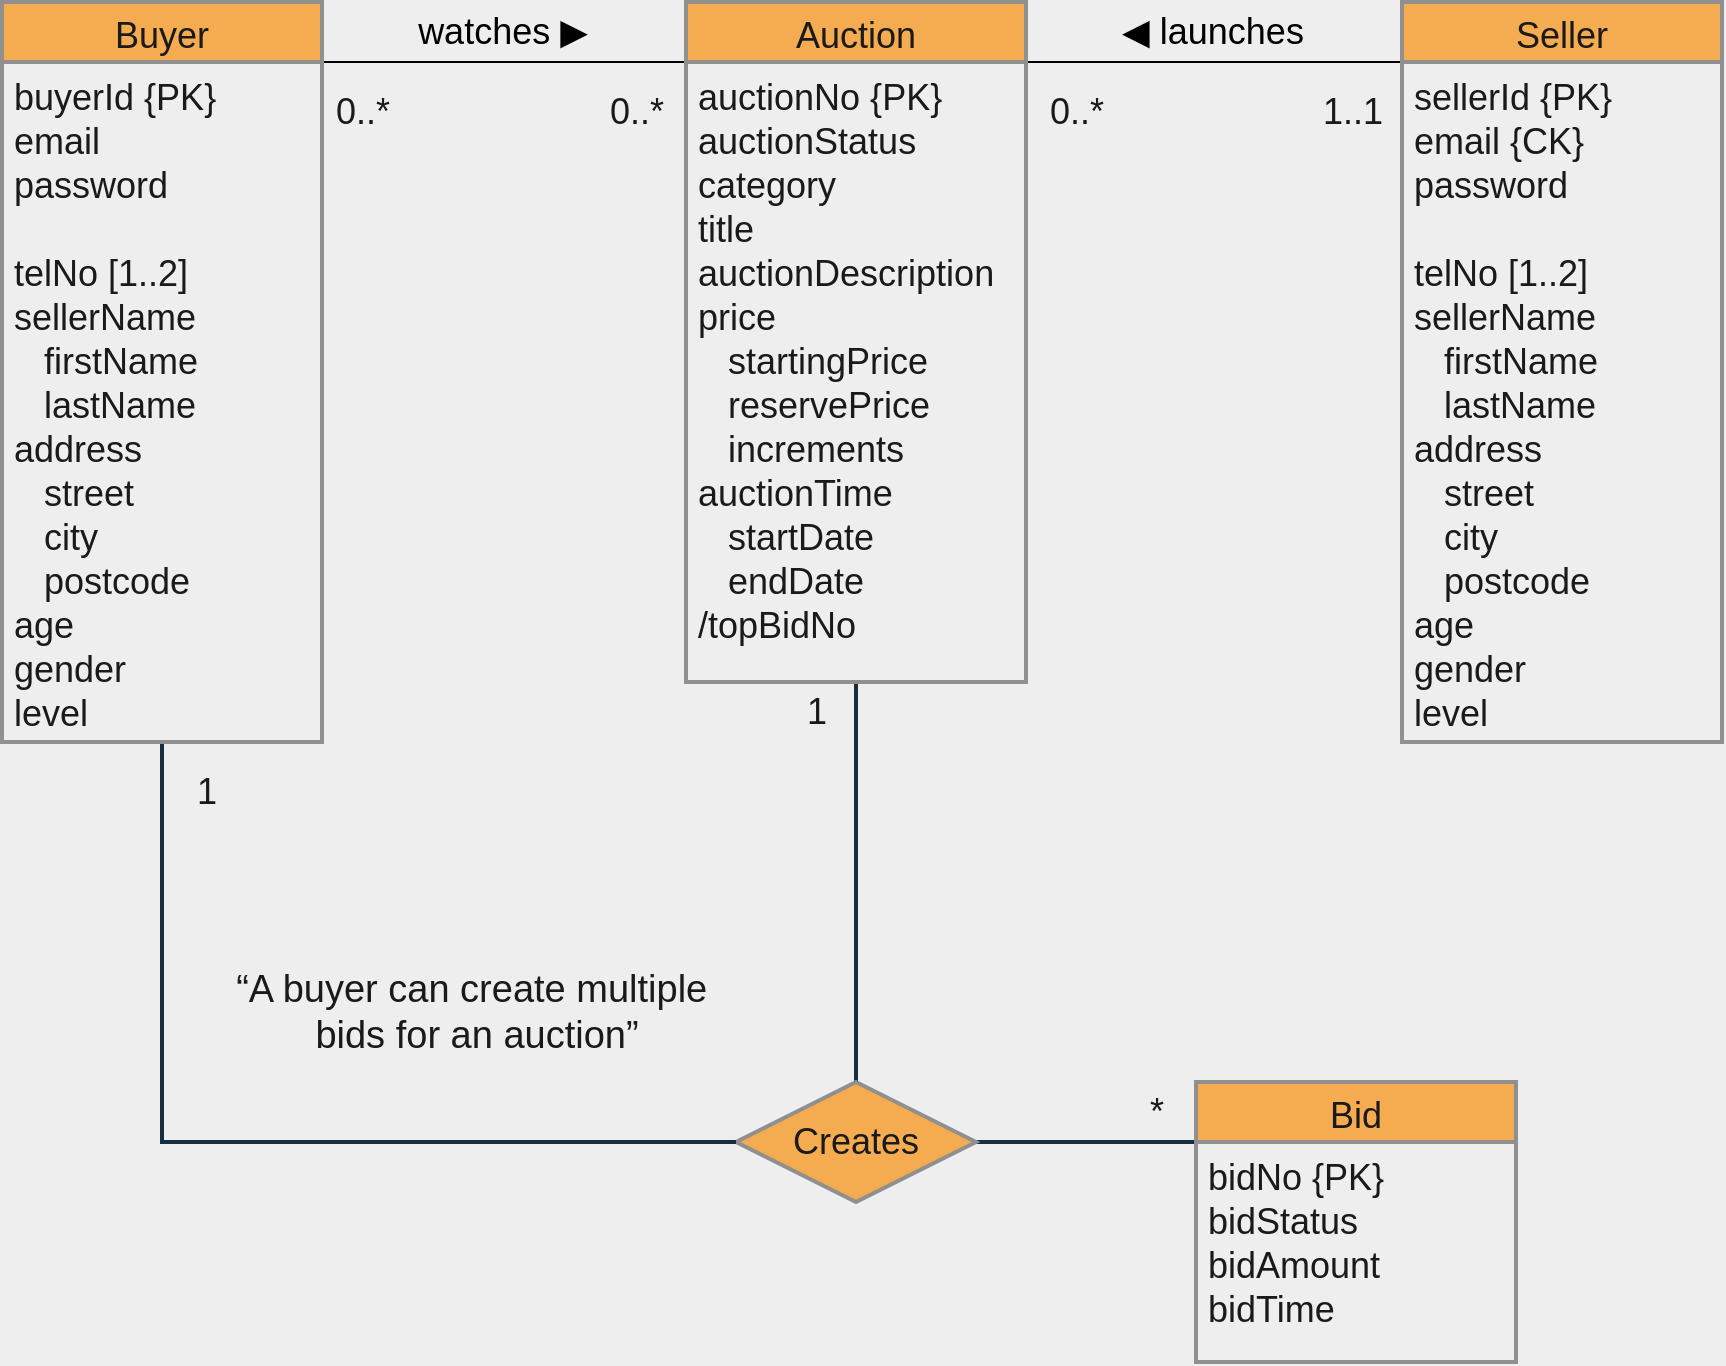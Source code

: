 <mxfile version="13.7.9" type="device"><diagram id="oNHdkpgVTjibbjtfatzW" name="Page-1"><mxGraphModel dx="3745" dy="592" grid="1" gridSize="10" guides="1" tooltips="1" connect="1" arrows="1" fold="1" page="1" pageScale="1" pageWidth="827" pageHeight="1169" background="#EEEEEE" math="0" shadow="0"><root><mxCell id="0"/><mxCell id="1" parent="0"/><mxCell id="WT3SAVtvE__Y8JNyFKYB-16" style="edgeStyle=none;orthogonalLoop=1;jettySize=auto;html=1;exitX=1;exitY=0.5;exitDx=0;exitDy=0;entryX=0;entryY=0;entryDx=0;entryDy=0;startArrow=none;startFill=0;endArrow=none;endFill=0;strokeWidth=2;fontSize=18;strokeColor=#182E3E;fontColor=#1A1A1A;labelBackgroundColor=#EEEEEE;" parent="1" source="WT3SAVtvE__Y8JNyFKYB-2" target="U9rPybc2HnSWaMzSMgt1-36" edge="1"><mxGeometry relative="1" as="geometry"/></mxCell><mxCell id="WT3SAVtvE__Y8JNyFKYB-17" style="edgeStyle=none;orthogonalLoop=1;jettySize=auto;html=1;exitX=0.5;exitY=0;exitDx=0;exitDy=0;entryX=0.5;entryY=1;entryDx=0;entryDy=0;startArrow=none;startFill=0;endArrow=none;endFill=0;strokeWidth=2;fontSize=18;strokeColor=#182E3E;fontColor=#1A1A1A;labelBackgroundColor=#EEEEEE;" parent="1" source="WT3SAVtvE__Y8JNyFKYB-2" target="U9rPybc2HnSWaMzSMgt1-33" edge="1"><mxGeometry relative="1" as="geometry"/></mxCell><mxCell id="WT3SAVtvE__Y8JNyFKYB-2" value="Creates" style="shape=rhombus;perimeter=rhombusPerimeter;whiteSpace=wrap;html=1;align=center;strokeColor=#909090;strokeWidth=2;fontSize=18;fillColor=#F5AB50;fontColor=#1A1A1A;" parent="1" vertex="1"><mxGeometry x="-1723" y="800" width="120" height="60" as="geometry"/></mxCell><mxCell id="WT3SAVtvE__Y8JNyFKYB-14" style="orthogonalLoop=1;jettySize=auto;html=1;exitX=0.5;exitY=1;exitDx=0;exitDy=0;entryX=0;entryY=0.5;entryDx=0;entryDy=0;startArrow=none;startFill=0;endArrow=none;endFill=0;strokeWidth=2;fontSize=18;strokeColor=#182E3E;fontColor=#1A1A1A;labelBackgroundColor=#EEEEEE;edgeStyle=orthogonalEdgeStyle;rounded=0;" parent="1" source="WT3SAVtvE__Y8JNyFKYB-13" target="WT3SAVtvE__Y8JNyFKYB-2" edge="1"><mxGeometry relative="1" as="geometry"/></mxCell><mxCell id="WT3SAVtvE__Y8JNyFKYB-23" value="1..1" style="text;html=1;align=center;verticalAlign=middle;resizable=0;points=[];autosize=1;fontSize=18;fontColor=#1A1A1A;" parent="1" vertex="1"><mxGeometry x="-1440" y="300" width="50" height="30" as="geometry"/></mxCell><mxCell id="WT3SAVtvE__Y8JNyFKYB-25" value="0..*" style="text;html=1;align=center;verticalAlign=middle;resizable=0;points=[];autosize=1;fontSize=18;fontColor=#1A1A1A;" parent="1" vertex="1"><mxGeometry x="-1573" y="300" width="40" height="30" as="geometry"/></mxCell><mxCell id="WT3SAVtvE__Y8JNyFKYB-26" value="1" style="text;html=1;align=center;verticalAlign=middle;resizable=0;points=[];autosize=1;fontSize=18;fontColor=#1A1A1A;" parent="1" vertex="1"><mxGeometry x="-2003" y="640" width="30" height="30" as="geometry"/></mxCell><mxCell id="WT3SAVtvE__Y8JNyFKYB-27" value="1" style="text;html=1;align=center;verticalAlign=middle;resizable=0;points=[];autosize=1;fontSize=18;fontColor=#1A1A1A;" parent="1" vertex="1"><mxGeometry x="-1698" y="600" width="30" height="30" as="geometry"/></mxCell><mxCell id="WT3SAVtvE__Y8JNyFKYB-28" value="*" style="text;html=1;align=center;verticalAlign=middle;resizable=0;points=[];autosize=1;fontSize=18;fontColor=#1A1A1A;" parent="1" vertex="1"><mxGeometry x="-1523" y="800" width="20" height="30" as="geometry"/></mxCell><mxCell id="WT3SAVtvE__Y8JNyFKYB-30" value="&lt;div style=&quot;font-size: 19px&quot;&gt;&lt;font style=&quot;font-size: 19px&quot;&gt;“A buyer can create multiple&amp;nbsp;&lt;/font&gt;&lt;/div&gt;&lt;div style=&quot;font-size: 19px&quot;&gt;&lt;font&gt;bids&amp;nbsp;&lt;/font&gt;&lt;span&gt;for an auction”&lt;/span&gt;&lt;/div&gt;" style="text;html=1;align=center;verticalAlign=middle;resizable=0;points=[];autosize=1;fontSize=18;fontColor=#1A1A1A;" parent="1" vertex="1"><mxGeometry x="-1983" y="740" width="260" height="50" as="geometry"/></mxCell><mxCell id="8Jy3OCTZ1MMG4Sz7D7T7-11" value="0..*" style="text;html=1;align=center;verticalAlign=middle;resizable=0;points=[];autosize=1;fontSize=18;fontColor=#1A1A1A;" parent="1" vertex="1"><mxGeometry x="-1793" y="300" width="40" height="30" as="geometry"/></mxCell><mxCell id="8Jy3OCTZ1MMG4Sz7D7T7-13" value="0..*" style="text;html=1;align=center;verticalAlign=middle;resizable=0;points=[];autosize=1;fontSize=18;fontColor=#1A1A1A;" parent="1" vertex="1"><mxGeometry x="-1930" y="300" width="40" height="30" as="geometry"/></mxCell><mxCell id="UpiLDPwtDGDCDbMuuDtV-1" style="edgeStyle=orthogonalEdgeStyle;rounded=0;orthogonalLoop=1;jettySize=auto;html=1;exitX=1;exitY=0;exitDx=0;exitDy=0;entryX=0;entryY=0;entryDx=0;entryDy=0;endArrow=none;endFill=0;" parent="1" source="WT3SAVtvE__Y8JNyFKYB-13" target="U9rPybc2HnSWaMzSMgt1-34" edge="1"><mxGeometry relative="1" as="geometry"><Array as="points"><mxPoint x="-1793" y="290"/><mxPoint x="-1793" y="290"/></Array></mxGeometry></mxCell><mxCell id="DAeQPkMRUTtJa3Xvy47N-1" value="watches ▶" style="text;html=1;align=center;verticalAlign=middle;resizable=0;points=[];autosize=1;fontSize=18;" parent="1" vertex="1"><mxGeometry x="-1890" y="260" width="100" height="30" as="geometry"/></mxCell><mxCell id="VPY2Qz5Wz6wMzCdBcgSa-2" style="rounded=0;orthogonalLoop=1;jettySize=auto;html=1;exitX=0;exitY=0;exitDx=0;exitDy=0;entryX=1;entryY=0;entryDx=0;entryDy=0;endArrow=none;endFill=0;" parent="1" source="WT3SAVtvE__Y8JNyFKYB-10" target="U9rPybc2HnSWaMzSMgt1-34" edge="1"><mxGeometry relative="1" as="geometry"/></mxCell><mxCell id="U9rPybc2HnSWaMzSMgt1-35" value="Bid" style="swimlane;childLayout=stackLayout;horizontal=1;startSize=30;horizontalStack=0;fontSize=18;fontStyle=0;strokeWidth=2;resizeParent=0;resizeLast=1;shadow=0;dashed=0;align=center;fillColor=#F5AB50;strokeColor=#909090;fontColor=#1A1A1A;" parent="1" vertex="1"><mxGeometry x="-1493" y="800" width="160" height="140" as="geometry"/></mxCell><mxCell id="U9rPybc2HnSWaMzSMgt1-36" value="bidNo {PK}&#10;bidStatus&#10;bidAmount&#10;bidTime" style="align=left;strokeColor=none;fillColor=none;spacingLeft=4;fontSize=18;verticalAlign=top;resizable=0;rotatable=0;part=1;fontStyle=0;fontColor=#1A1A1A;" parent="U9rPybc2HnSWaMzSMgt1-35" vertex="1"><mxGeometry y="30" width="160" height="110" as="geometry"/></mxCell><mxCell id="U9rPybc2HnSWaMzSMgt1-33" value="Auction" style="swimlane;childLayout=stackLayout;horizontal=1;startSize=30;horizontalStack=0;fontSize=18;fontStyle=0;strokeWidth=2;resizeParent=0;resizeLast=1;shadow=0;dashed=0;align=center;fillColor=#F5AB50;strokeColor=#909090;fontColor=#1A1A1A;" parent="1" vertex="1"><mxGeometry x="-1748" y="260" width="170" height="340" as="geometry"/></mxCell><mxCell id="U9rPybc2HnSWaMzSMgt1-34" value="auctionNo {PK}&#10;auctionStatus&#10;category&#10;title&#10;auctionDescription&#10;price&#10;   startingPrice&#10;   reservePrice&#10;   increments&#10;auctionTime&#10;   startDate&#10;   endDate&#10;/topBidNo" style="align=left;strokeColor=none;fillColor=none;spacingLeft=4;fontSize=18;verticalAlign=top;resizable=0;rotatable=0;part=1;fontStyle=0;fontColor=#1A1A1A;" parent="U9rPybc2HnSWaMzSMgt1-33" vertex="1"><mxGeometry y="30" width="170" height="310" as="geometry"/></mxCell><mxCell id="WT3SAVtvE__Y8JNyFKYB-12" value="Buyer" style="swimlane;childLayout=stackLayout;horizontal=1;startSize=30;horizontalStack=0;fontSize=18;fontStyle=0;strokeWidth=2;resizeParent=0;resizeLast=1;shadow=0;dashed=0;align=center;fillColor=#F5AB50;strokeColor=#909090;fontColor=#1A1A1A;" parent="1" vertex="1"><mxGeometry x="-2090" y="260" width="160" height="370" as="geometry"/></mxCell><mxCell id="WT3SAVtvE__Y8JNyFKYB-13" value="buyerId {PK}&#10;email&#10;password&#10;&#10;telNo [1..2]&#10;sellerName&#10;   firstName&#10;   lastName&#10;address&#10;   street&#10;   city&#10;   postcode&#10;age&#10;gender&#10;level" style="align=left;strokeColor=none;fillColor=none;spacingLeft=4;fontSize=18;verticalAlign=top;resizable=0;rotatable=0;part=1;fontColor=#1A1A1A;" parent="WT3SAVtvE__Y8JNyFKYB-12" vertex="1"><mxGeometry y="30" width="160" height="340" as="geometry"/></mxCell><mxCell id="WT3SAVtvE__Y8JNyFKYB-9" value="Seller" style="swimlane;childLayout=stackLayout;horizontal=1;startSize=30;horizontalStack=0;fontSize=18;fontStyle=0;strokeWidth=2;resizeParent=0;resizeLast=1;shadow=0;dashed=0;align=center;fillColor=#F5AB50;strokeColor=#909090;fontColor=#1A1A1A;" parent="1" vertex="1"><mxGeometry x="-1390" y="260" width="160" height="370" as="geometry"/></mxCell><mxCell id="WT3SAVtvE__Y8JNyFKYB-10" value="sellerId {PK}&#10;email {CK}&#10;password&#10;&#10;telNo [1..2]&#10;sellerName&#10;   firstName&#10;   lastName&#10;address&#10;   street&#10;   city&#10;   postcode&#10;age&#10;gender&#10;level" style="align=left;strokeColor=none;fillColor=none;spacingLeft=4;fontSize=18;verticalAlign=top;resizable=0;rotatable=0;part=1;fontColor=#1A1A1A;" parent="WT3SAVtvE__Y8JNyFKYB-9" vertex="1"><mxGeometry y="30" width="160" height="340" as="geometry"/></mxCell><mxCell id="VPY2Qz5Wz6wMzCdBcgSa-3" value="◀ launches" style="text;html=1;align=center;verticalAlign=middle;resizable=0;points=[];autosize=1;fontSize=18;" parent="1" vertex="1"><mxGeometry x="-1540" y="260" width="110" height="30" as="geometry"/></mxCell></root></mxGraphModel></diagram></mxfile>